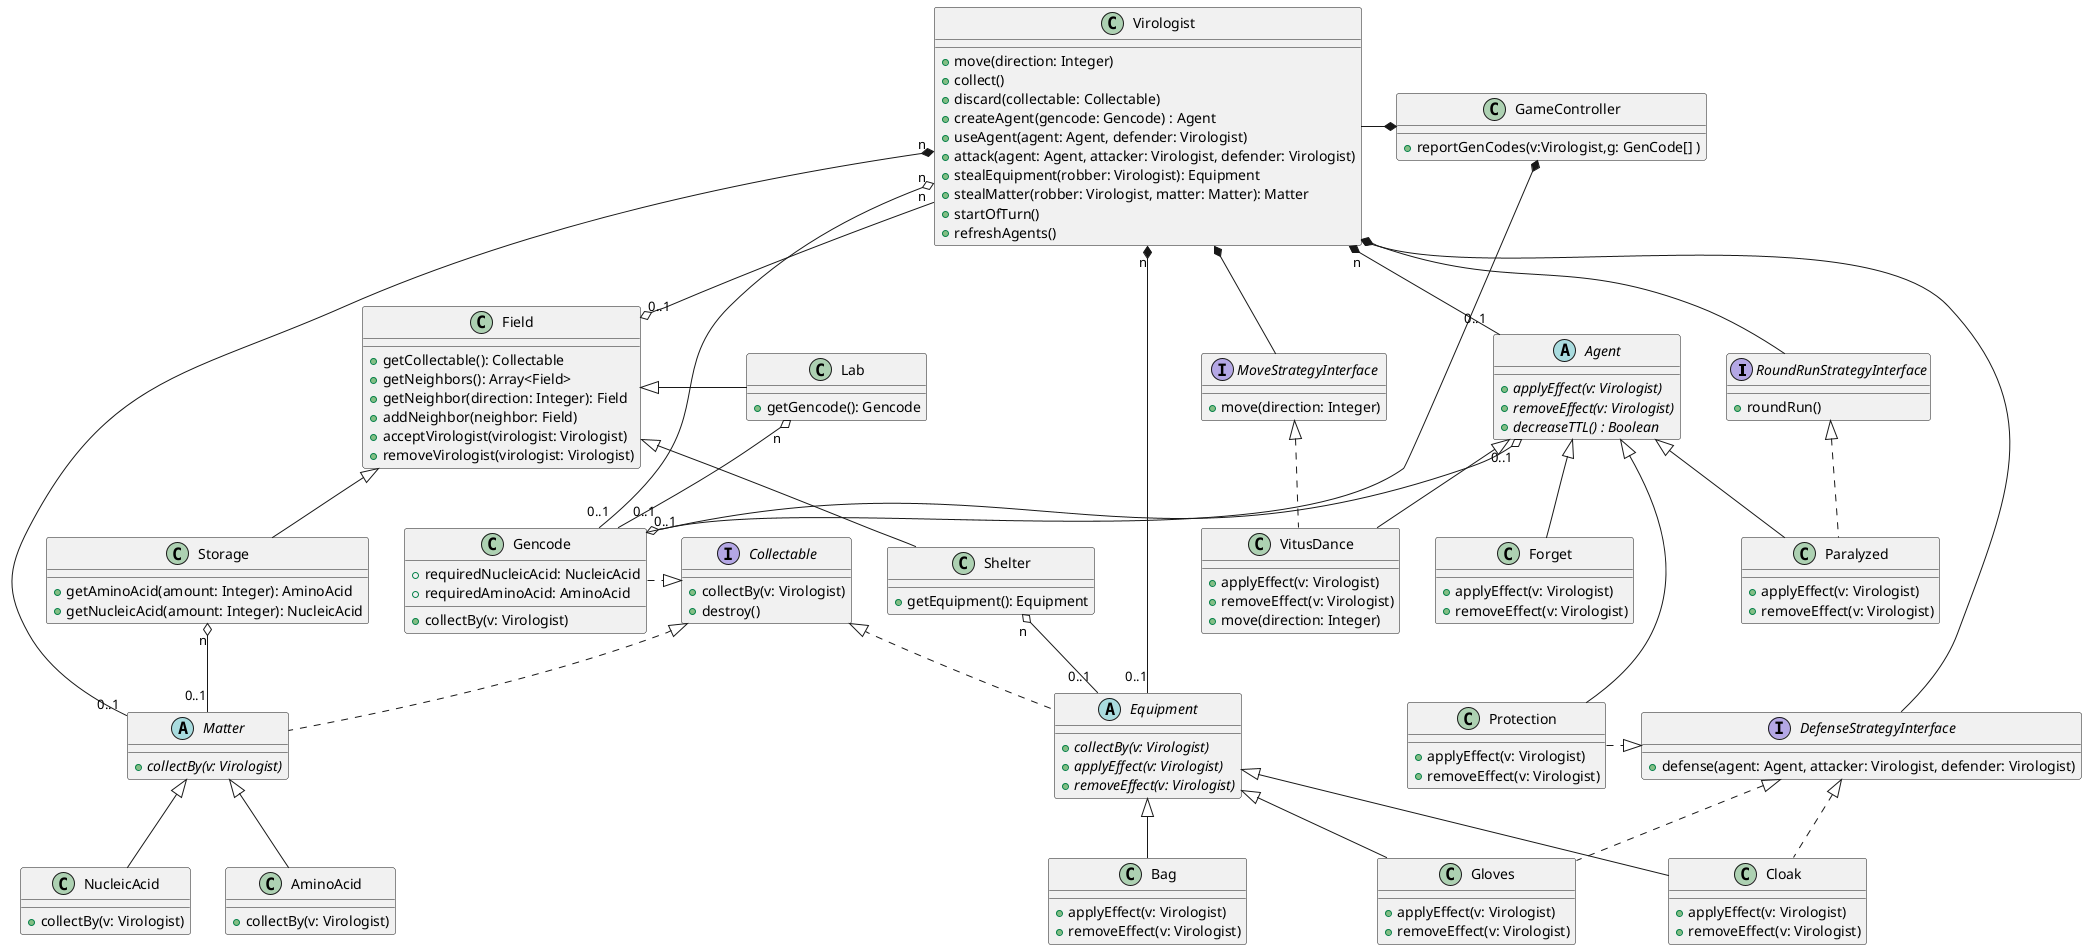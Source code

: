 @startuml

'The class diagram doesn't show implicit getters and setters for fields!

interface RoundRunStrategyInterface{
    +roundRun()
}

interface MoveStrategyInterface{
    +move(direction: Integer)
}

interface DefenseStrategyInterface{
    +defense(agent: Agent, attacker: Virologist, defender: Virologist)
}

interface Collectable{
    +collectBy(v: Virologist)
    +destroy()
}

class GameController {
    'Handle the turns, this knows the order of virologists, and calls the appropriate round() functions
    '+endOfTurn(virologist: Virologist)
    'Checks if the virologist won the game
    +reportGenCodes(v:Virologist,g: GenCode[] )
    '+gameOver()
}

class Field{
    +getCollectable(): Collectable
    +getNeighbors(): Array<Field>
    +getNeighbor(direction: Integer): Field
    +addNeighbor(neighbor: Field)
    +acceptVirologist(virologist: Virologist)
    +removeVirologist(virologist: Virologist)
}

class Lab{
    +getGencode(): Gencode
}

class Storage{
    +getAminoAcid(amount: Integer): AminoAcid
    +getNucleicAcid(amount: Integer): NucleicAcid
}

class Shelter{
    '+getEquipmentCount(): Integer
    +getEquipment(): Equipment
}

class Virologist {
    +move(direction: Integer)
    'In the collect function we can use the this.getField()
    +collect()
    +discard(collectable: Collectable)
    +createAgent(gencode: Gencode) : Agent
    +useAgent(agent: Agent, defender: Virologist)
    +attack(agent: Agent, attacker: Virologist, defender: Virologist)
    +stealEquipment(robber: Virologist): Equipment
    +stealMatter(robber: Virologist, matter: Matter): Matter
    +startOfTurn()
    'Iterates over all the Agents in the virologist and calls their decreaseTTL() function
    +refreshAgents()
}

abstract class Matter {
    {abstract} +collectBy(v: Virologist)
}

class AminoAcid{
    +collectBy(v: Virologist)
}
class NucleicAcid{
    +collectBy(v: Virologist)
}

abstract class Equipment {
    {abstract} +collectBy(v: Virologist)
    {abstract} +applyEffect(v: Virologist)
    {abstract} +removeEffect(v: Virologist)
}

class Cloak{
    +applyEffect(v: Virologist)
    +removeEffect(v: Virologist)
}

class Gloves{
    +applyEffect(v: Virologist)
    +removeEffect(v: Virologist)
}

class Bag{
    +applyEffect(v: Virologist)
    +removeEffect(v: Virologist)
}

abstract class Agent{
    {abstract} +applyEffect(v: Virologist)
    {abstract} +removeEffect(v: Virologist)
    'Each agent has a time to live value, and when it reaches 0, it is destroyed
    'The return value means if the agent is still alive
    {abstract} +decreaseTTL() : Boolean
}

class VitusDance{
    +applyEffect(v: Virologist)
    +removeEffect(v: Virologist)
    +move(direction: Integer)
}

class Protection{
    +applyEffect(v: Virologist)
    +removeEffect(v: Virologist)
}

class Paralyzed{
    +applyEffect(v: Virologist)
    +removeEffect(v: Virologist)
}

class Forget{
    +applyEffect(v: Virologist)
    +removeEffect(v: Virologist)
}

'This Gencode is basically the crafting receipt of the Agent
class Gencode {
    +requiredNucleicAcid: NucleicAcid
    + requiredAminoAcid: AminoAcid
    +collectBy(v: Virologist)
}

GameController *-l Virologist
GameController *-- Gencode

Field <|- Lab
Field <|-- Storage
Field <|-- Shelter

Lab "n" o- "0..1" Gencode
Shelter "n" o-- "0..1" Equipment
Storage "n" o-- "0..1" Matter

Virologist *-- RoundRunStrategyInterface
Virologist *-- MoveStrategyInterface
Virologist *-- DefenseStrategyInterface
Virologist "n" --o "0..1" Field
Virologist "n" *-- "0..1" Agent
Virologist "n" *-d- "0..1" Matter
Virologist "n" *-d- "0..1" Equipment
Virologist "n" o-d- "0..1" Gencode

Matter <|-- AminoAcid
Matter <|-- NucleicAcid

Equipment <|-- Cloak
Equipment <|-- Gloves
Equipment <|-- Bag

Agent <|-- VitusDance
Agent <|- Protection
Agent <|-- Paralyzed
Agent <|-- Forget
Agent "0..1" o--o "0..1" Gencode

RoundRunStrategyInterface <|.. Paralyzed
MoveStrategyInterface <|.. VitusDance
DefenseStrategyInterface <|.u Protection
DefenseStrategyInterface <|.. Cloak
DefenseStrategyInterface <|.. Gloves

Collectable <|.l Gencode
Collectable <|.. Equipment
Collectable <|. Matter

@enduml